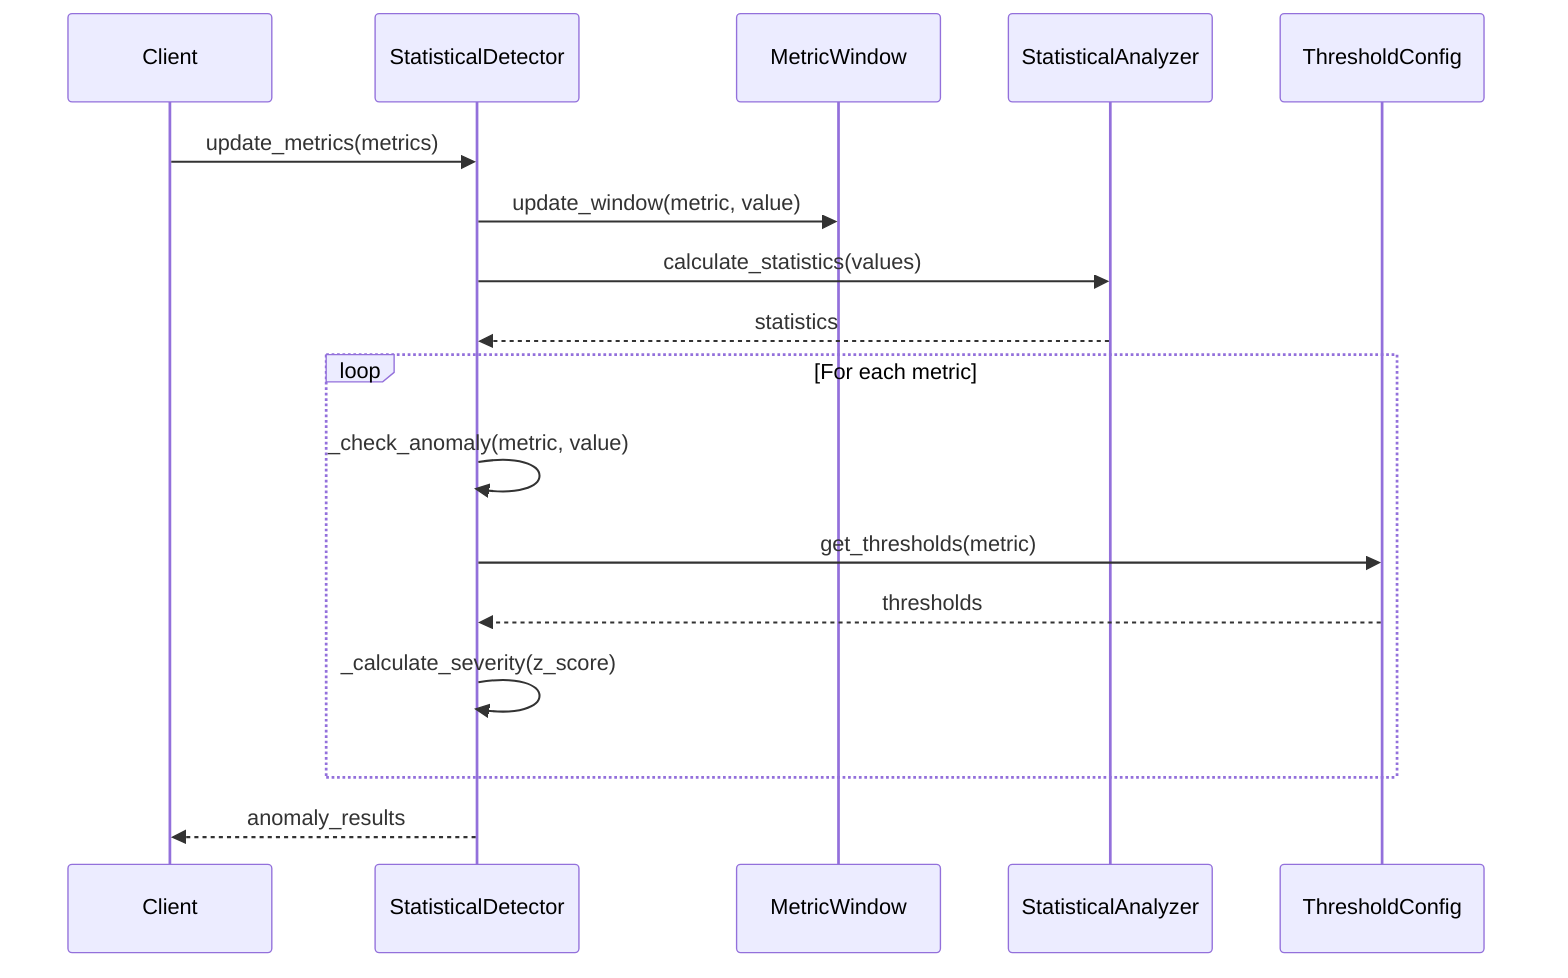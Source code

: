 sequenceDiagram
    participant Client
    participant Detector as StatisticalDetector
    participant Window as MetricWindow
    participant Analyzer as StatisticalAnalyzer
    participant Config as ThresholdConfig

    Client->>Detector: update_metrics(metrics)
    Detector->>Window: update_window(metric, value)
    
    Detector->>Analyzer: calculate_statistics(values)
    Analyzer-->>Detector: statistics

    loop For each metric
        Detector->>Detector: _check_anomaly(metric, value)
        Detector->>Config: get_thresholds(metric)
        Config-->>Detector: thresholds
        Detector->>Detector: _calculate_severity(z_score)
    end

    Detector-->>Client: anomaly_results